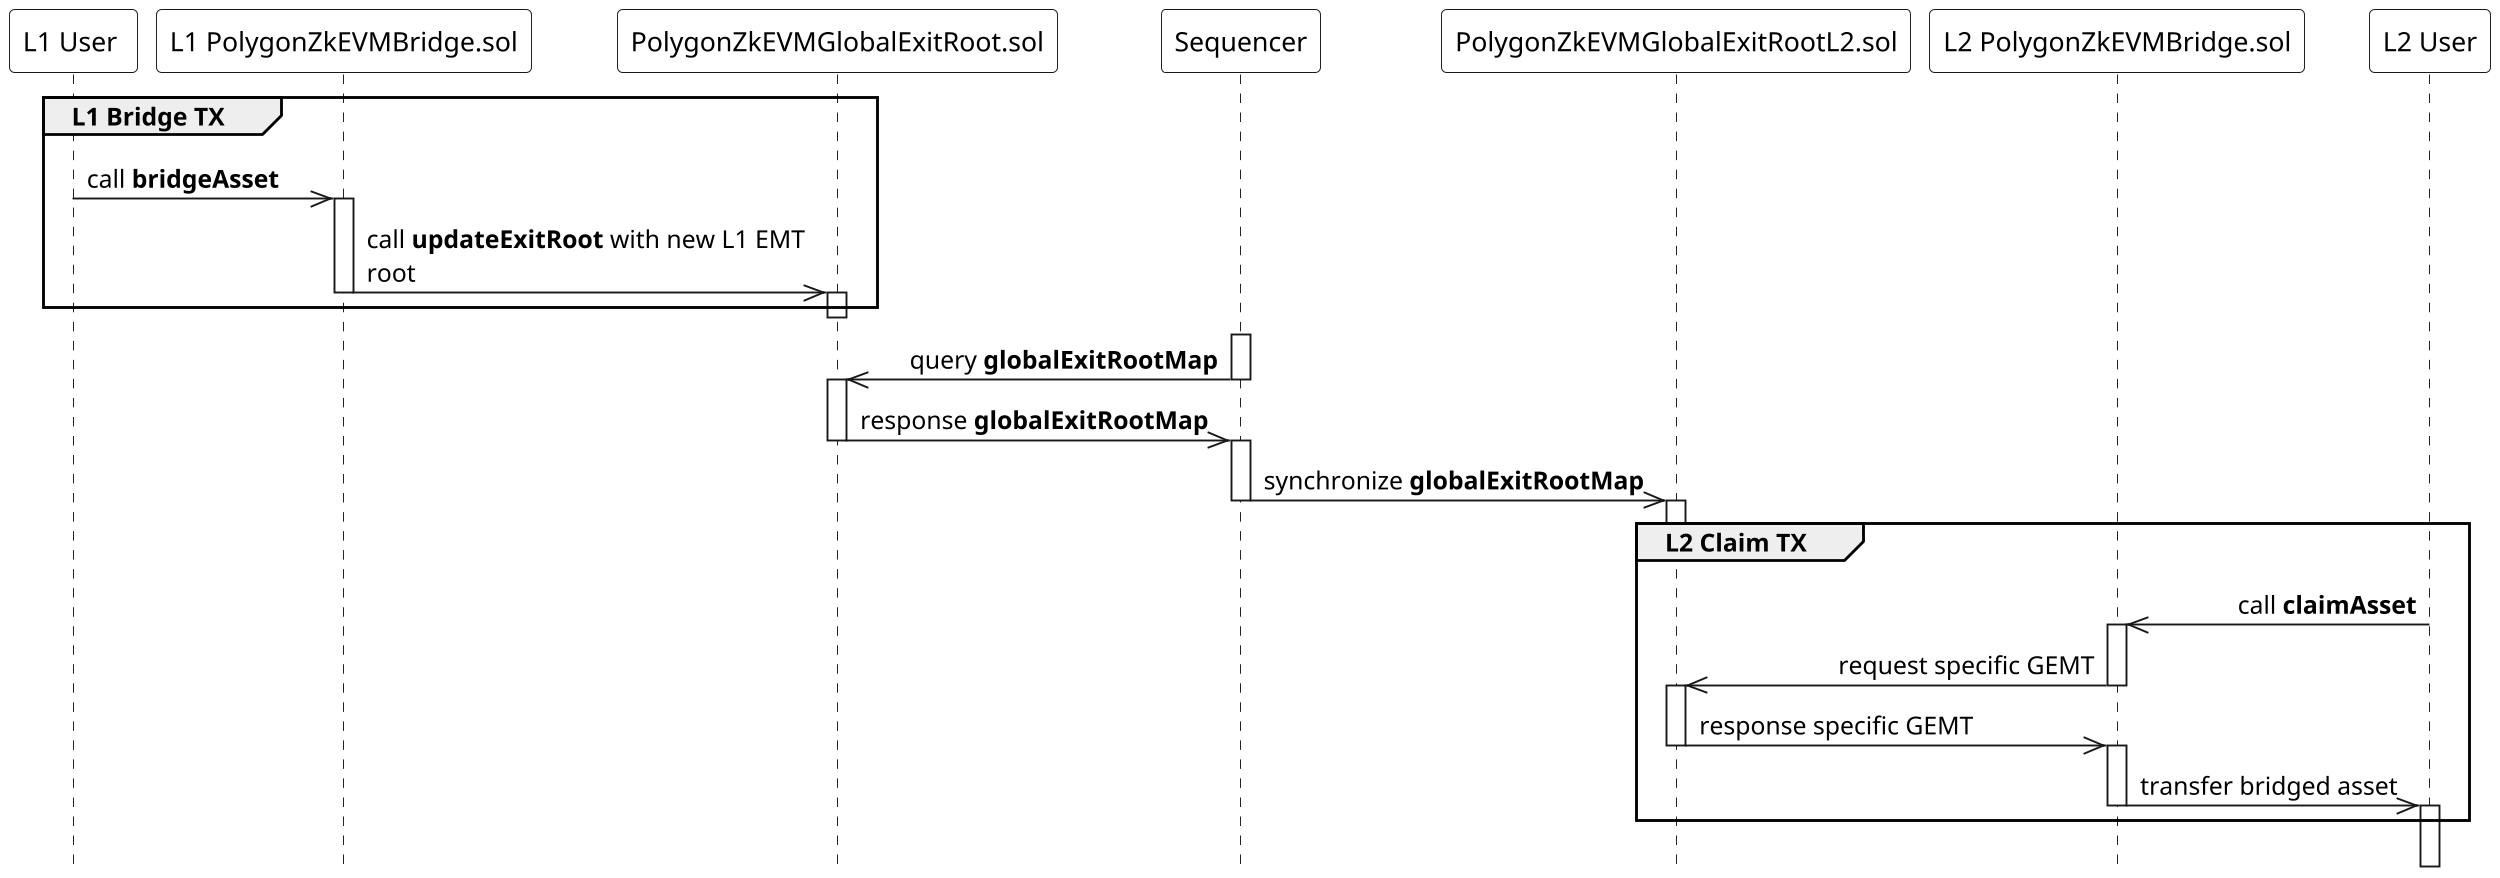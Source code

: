 @startuml data-exchange-resolution-k
skinparam Shadowing false
skinparam DefaultFontName Bitstream Vera Sans
skinparam DefaultMonospacedFontName Bitstream Vera Sans Mono
skinparam SequenceMessageAlign direction
skinparam MaxMessageSize 250
skinparam Style strictuml
skinparam Monochrome true
skinparam Dpi 300
scale max 800 width
!pragma teoz true

hide footbox
participant "L1 User " as L1U #white
participant "L1 PolygonZkEVMBridge.sol" as SCL1B  #white
participant "PolygonZkEVMGlobalExitRoot.sol" as SCGERM  #white
participant "Sequencer" as seq #white
participant "PolygonZkEVMGlobalExitRootL2.sol" as SCGERML2  #white
participant "L2 PolygonZkEVMBridge.sol" as SCL2B  #white
participant "L2 User" as L2U #white

group L1 Bridge TX
L1U->>SCL1B++: call **bridgeAsset**
SCL1B->>SCGERM ++--: call **updateExitRoot** with new L1 EMT root
SCGERM--
end
seq++
seq->>SCGERM++--: query **globalExitRootMap**
SCGERM->>seq++--: response **globalExitRootMap**

seq->>SCGERML2++--: synchronize **globalExitRootMap**
SCGERML2--
group L2 Claim TX
L2U->>SCL2B++--: call **claimAsset** 
SCL2B->>SCGERML2++--: request specific GEMT
SCGERML2->>SCL2B++--: response specific GEMT
SCL2B->>L2U++--: transfer bridged asset 


